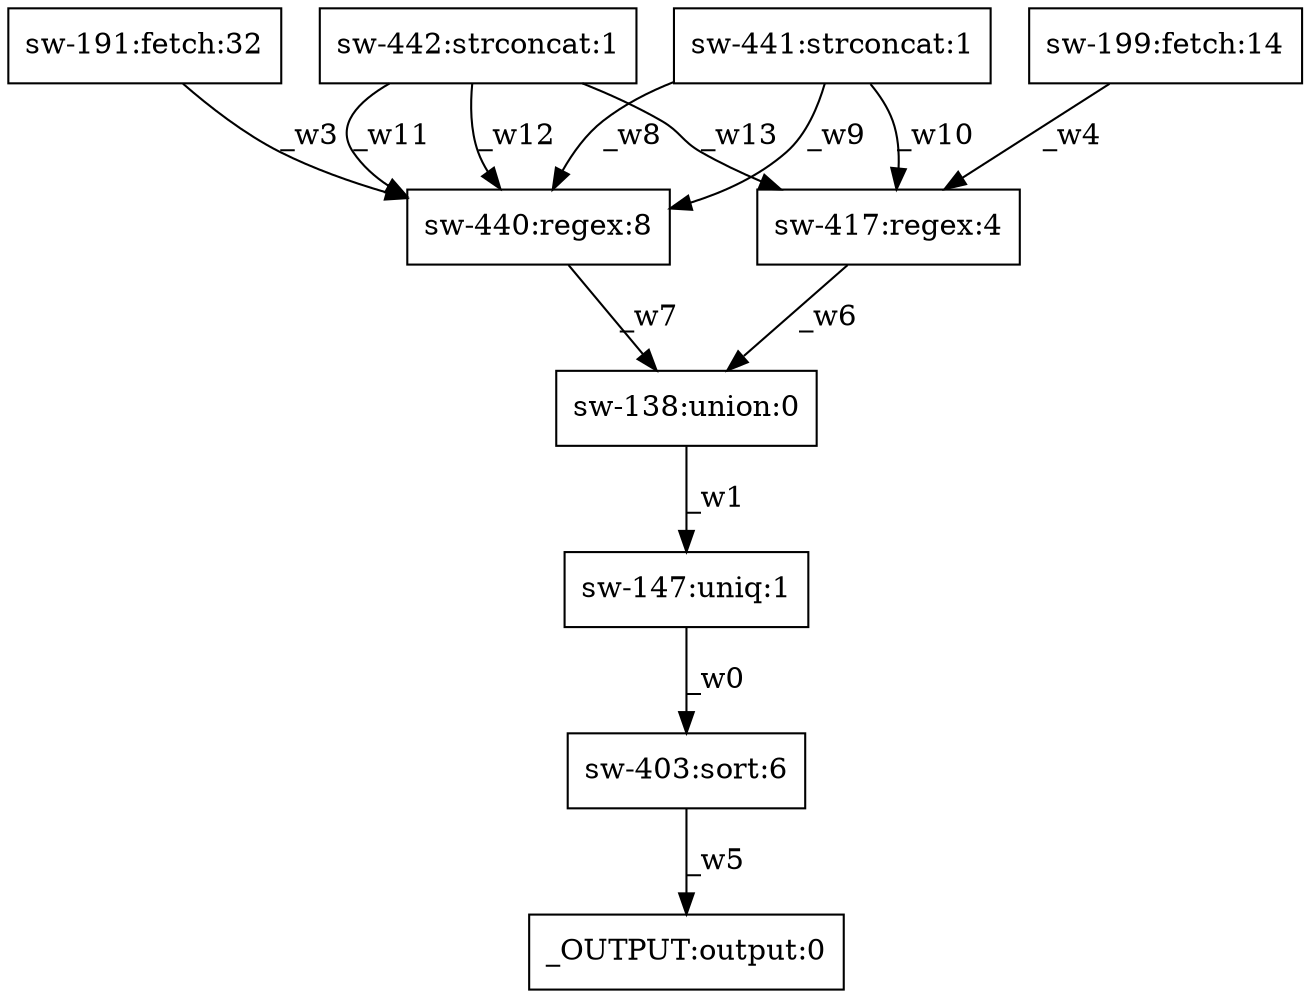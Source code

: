digraph test1 { node [shape=box] "sw-440" [label="sw-440:regex:8"];"_OUTPUT" [label="_OUTPUT:output:0"];"sw-147" [label="sw-147:uniq:1"];"sw-199" [label="sw-199:fetch:14"];"sw-417" [label="sw-417:regex:4"];"sw-441" [label="sw-441:strconcat:1"];"sw-191" [label="sw-191:fetch:32"];"sw-403" [label="sw-403:sort:6"];"sw-138" [label="sw-138:union:0"];"sw-442" [label="sw-442:strconcat:1"];"sw-147" -> "sw-403" [label="_w0"];"sw-138" -> "sw-147" [label="_w1"];"sw-191" -> "sw-440" [label="_w3"];"sw-199" -> "sw-417" [label="_w4"];"sw-403" -> "_OUTPUT" [label="_w5"];"sw-417" -> "sw-138" [label="_w6"];"sw-440" -> "sw-138" [label="_w7"];"sw-441" -> "sw-440" [label="_w8"];"sw-441" -> "sw-440" [label="_w9"];"sw-441" -> "sw-417" [label="_w10"];"sw-442" -> "sw-440" [label="_w11"];"sw-442" -> "sw-440" [label="_w12"];"sw-442" -> "sw-417" [label="_w13"];}